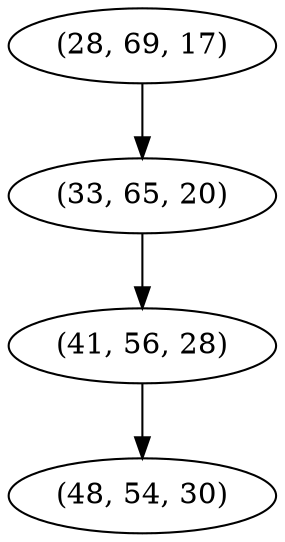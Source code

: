 digraph tree {
    "(28, 69, 17)";
    "(33, 65, 20)";
    "(41, 56, 28)";
    "(48, 54, 30)";
    "(28, 69, 17)" -> "(33, 65, 20)";
    "(33, 65, 20)" -> "(41, 56, 28)";
    "(41, 56, 28)" -> "(48, 54, 30)";
}
